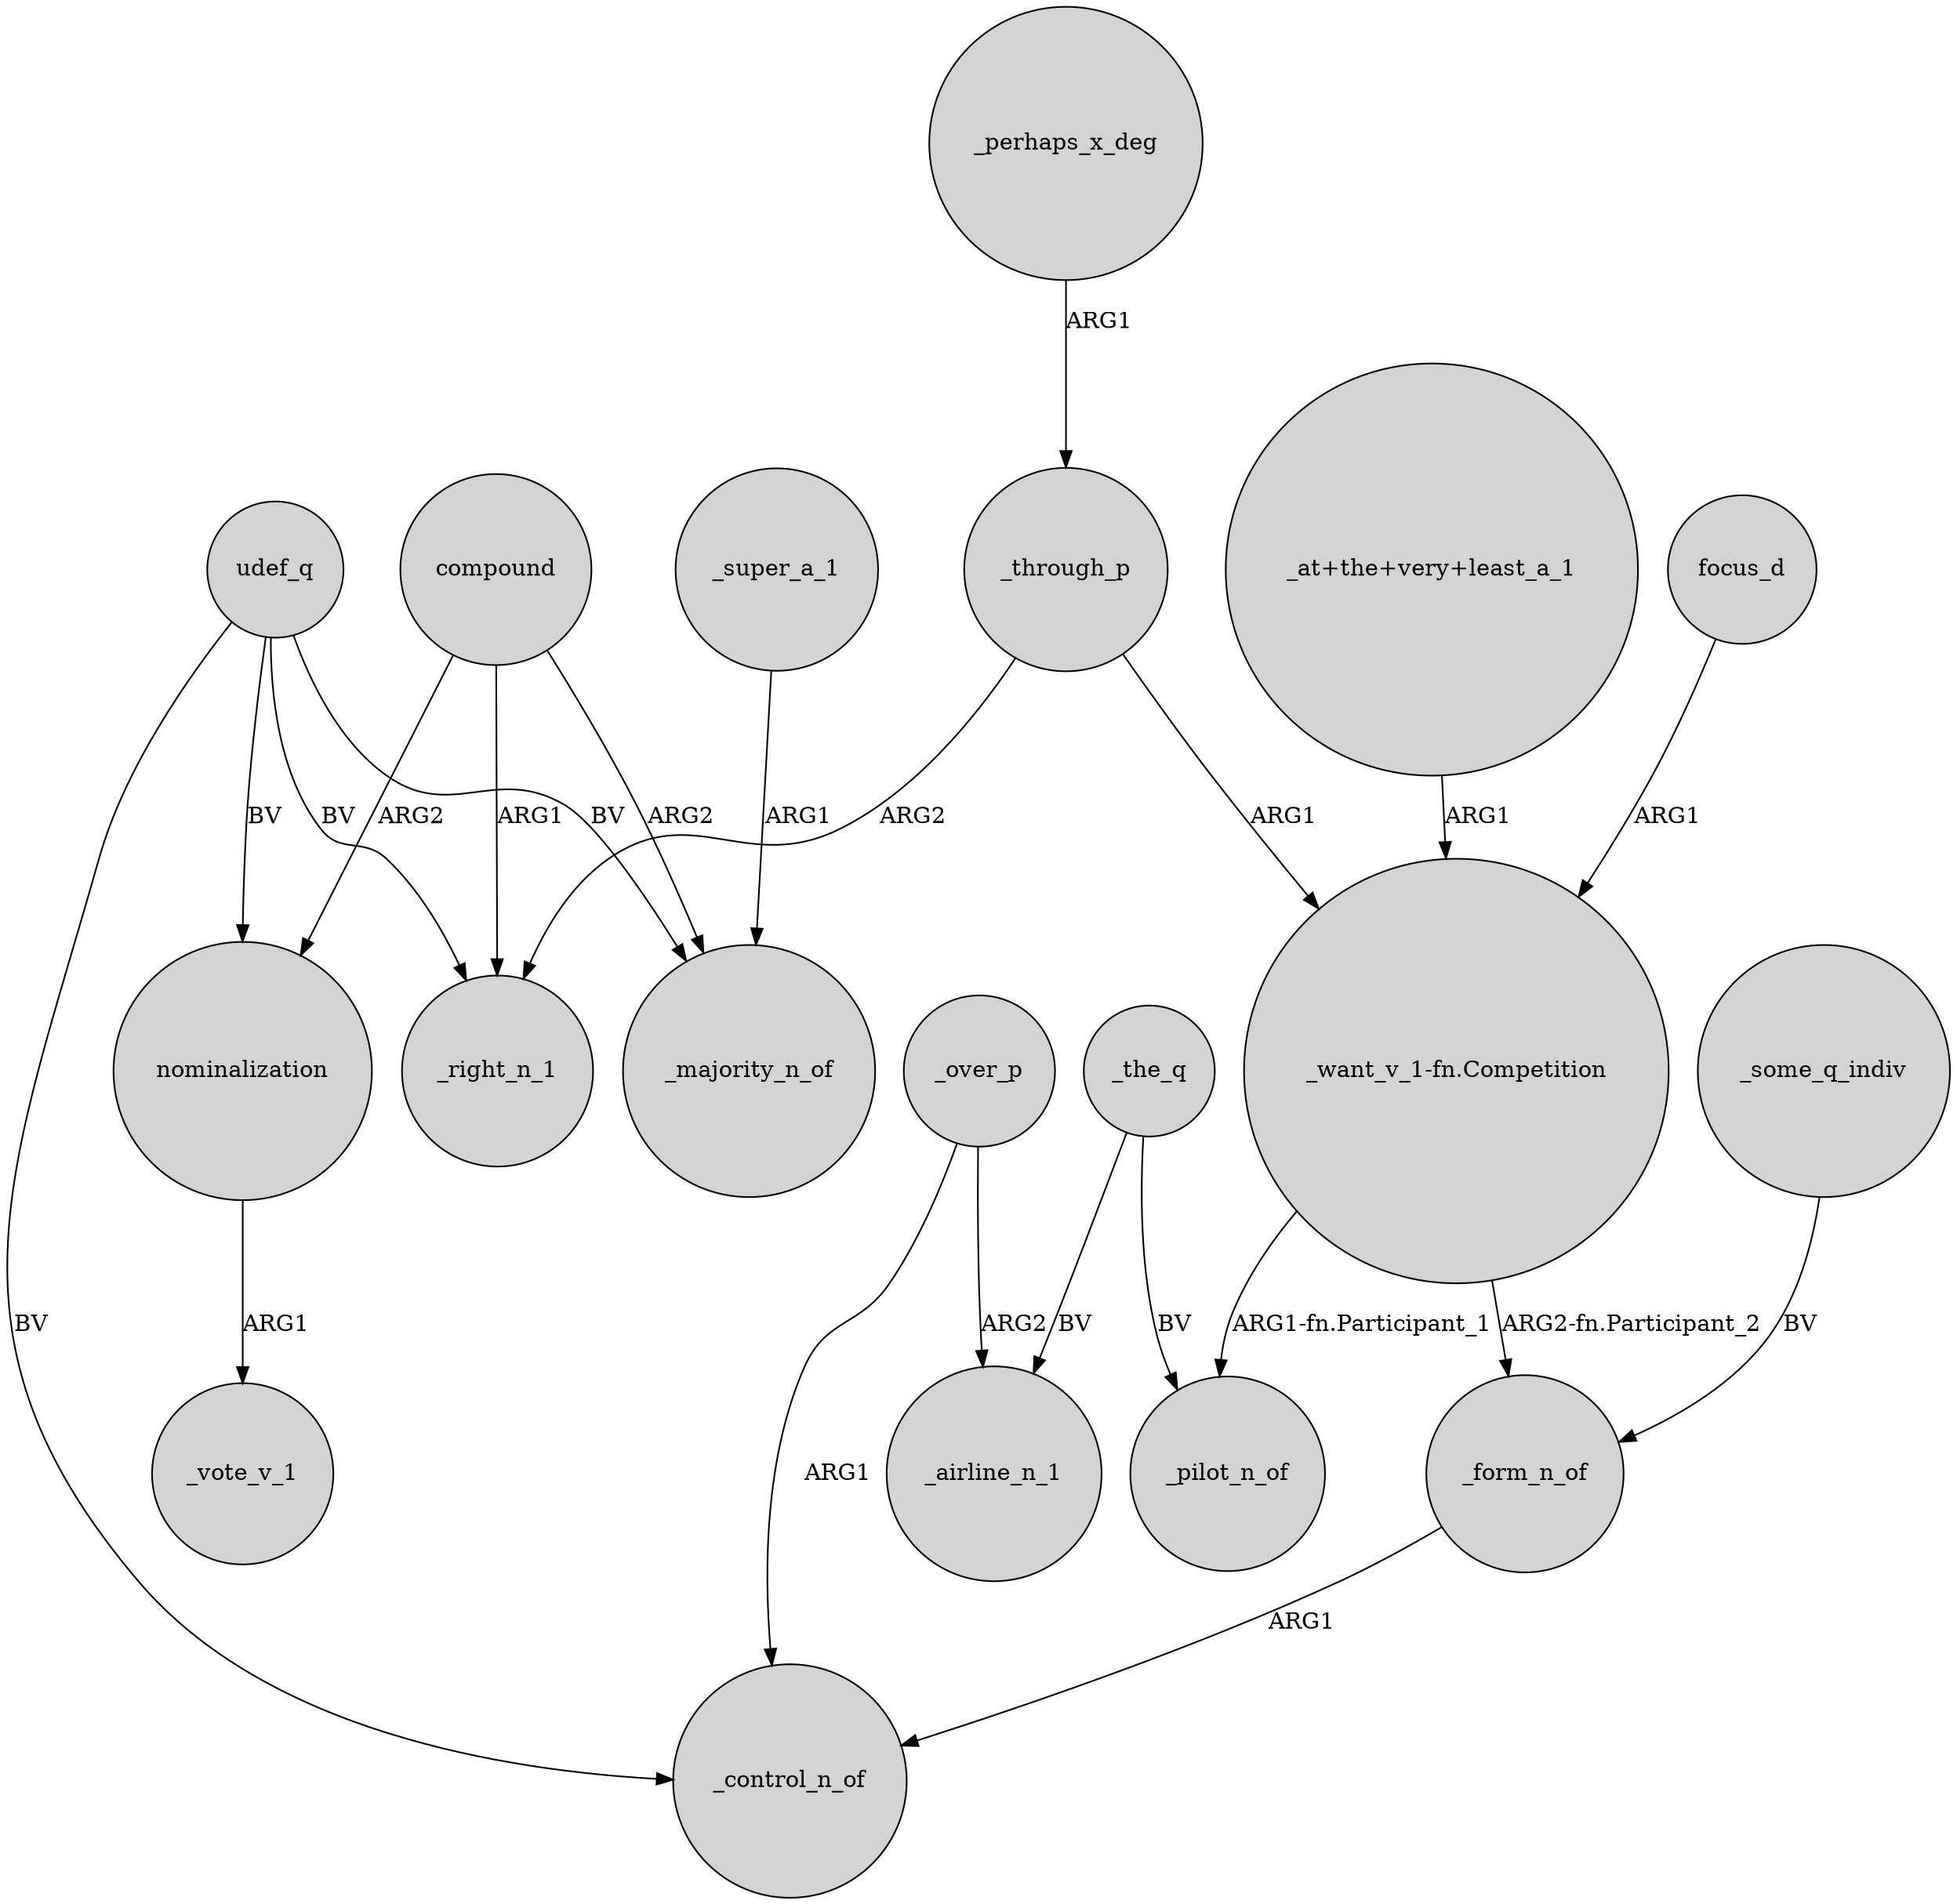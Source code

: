 digraph {
	node [shape=circle style=filled]
	nominalization -> _vote_v_1 [label=ARG1]
	udef_q -> _control_n_of [label=BV]
	_over_p -> _control_n_of [label=ARG1]
	compound -> _right_n_1 [label=ARG1]
	udef_q -> nominalization [label=BV]
	udef_q -> _right_n_1 [label=BV]
	_super_a_1 -> _majority_n_of [label=ARG1]
	compound -> nominalization [label=ARG2]
	_some_q_indiv -> _form_n_of [label=BV]
	_through_p -> "_want_v_1-fn.Competition" [label=ARG1]
	"_at+the+very+least_a_1" -> "_want_v_1-fn.Competition" [label=ARG1]
	_form_n_of -> _control_n_of [label=ARG1]
	_the_q -> _airline_n_1 [label=BV]
	"_want_v_1-fn.Competition" -> _form_n_of [label="ARG2-fn.Participant_2"]
	_the_q -> _pilot_n_of [label=BV]
	_perhaps_x_deg -> _through_p [label=ARG1]
	_through_p -> _right_n_1 [label=ARG2]
	_over_p -> _airline_n_1 [label=ARG2]
	focus_d -> "_want_v_1-fn.Competition" [label=ARG1]
	compound -> _majority_n_of [label=ARG2]
	"_want_v_1-fn.Competition" -> _pilot_n_of [label="ARG1-fn.Participant_1"]
	udef_q -> _majority_n_of [label=BV]
}
